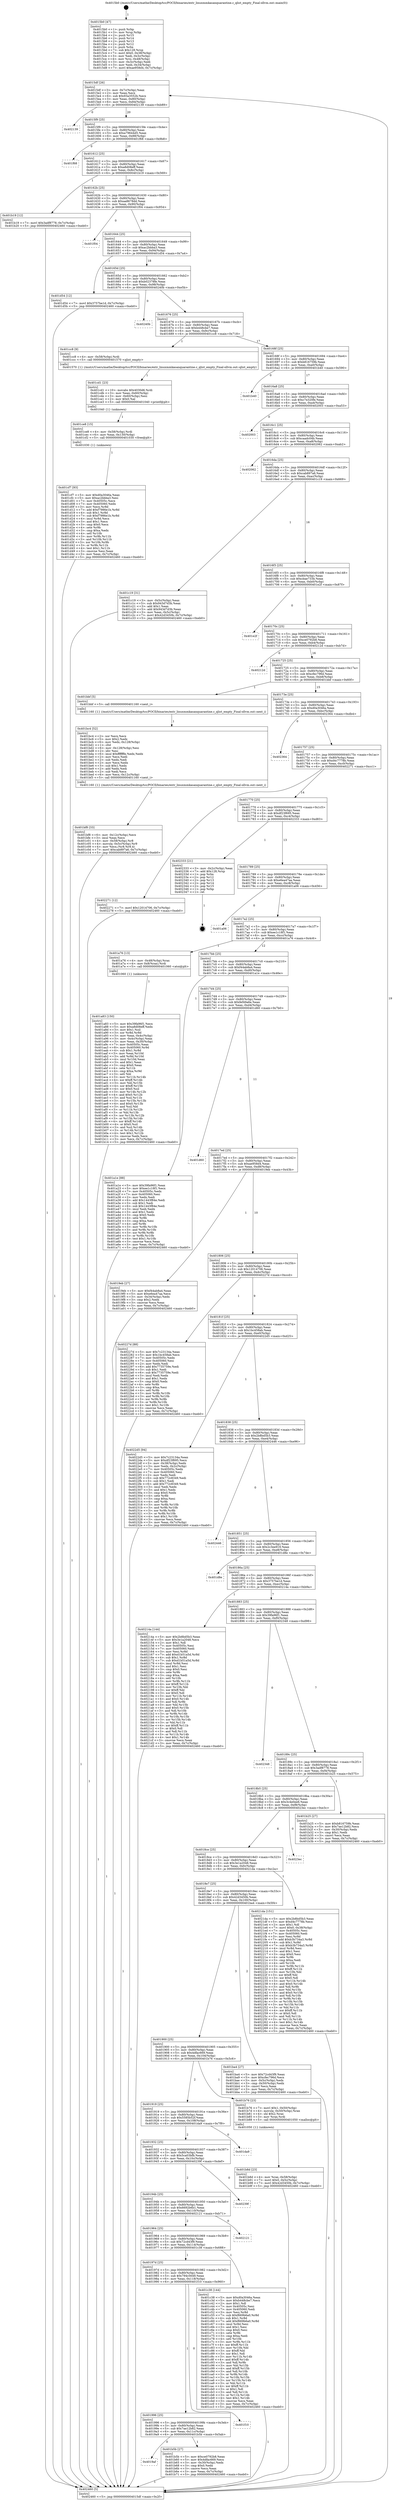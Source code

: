 digraph "0x4015b0" {
  label = "0x4015b0 (/mnt/c/Users/mathe/Desktop/tcc/POCII/binaries/extr_linuxmmkasanquarantine.c_qlist_empty_Final-ollvm.out::main(0))"
  labelloc = "t"
  node[shape=record]

  Entry [label="",width=0.3,height=0.3,shape=circle,fillcolor=black,style=filled]
  "0x4015df" [label="{
     0x4015df [26]\l
     | [instrs]\l
     &nbsp;&nbsp;0x4015df \<+3\>: mov -0x7c(%rbp),%eax\l
     &nbsp;&nbsp;0x4015e2 \<+2\>: mov %eax,%ecx\l
     &nbsp;&nbsp;0x4015e4 \<+6\>: sub $0x93a3552b,%ecx\l
     &nbsp;&nbsp;0x4015ea \<+3\>: mov %eax,-0x80(%rbp)\l
     &nbsp;&nbsp;0x4015ed \<+6\>: mov %ecx,-0x84(%rbp)\l
     &nbsp;&nbsp;0x4015f3 \<+6\>: je 0000000000402139 \<main+0xb89\>\l
  }"]
  "0x402139" [label="{
     0x402139\l
  }", style=dashed]
  "0x4015f9" [label="{
     0x4015f9 [25]\l
     | [instrs]\l
     &nbsp;&nbsp;0x4015f9 \<+5\>: jmp 00000000004015fe \<main+0x4e\>\l
     &nbsp;&nbsp;0x4015fe \<+3\>: mov -0x80(%rbp),%eax\l
     &nbsp;&nbsp;0x401601 \<+5\>: sub $0xa79644d5,%eax\l
     &nbsp;&nbsp;0x401606 \<+6\>: mov %eax,-0x88(%rbp)\l
     &nbsp;&nbsp;0x40160c \<+6\>: je 0000000000401f68 \<main+0x9b8\>\l
  }"]
  Exit [label="",width=0.3,height=0.3,shape=circle,fillcolor=black,style=filled,peripheries=2]
  "0x401f68" [label="{
     0x401f68\l
  }", style=dashed]
  "0x401612" [label="{
     0x401612 [25]\l
     | [instrs]\l
     &nbsp;&nbsp;0x401612 \<+5\>: jmp 0000000000401617 \<main+0x67\>\l
     &nbsp;&nbsp;0x401617 \<+3\>: mov -0x80(%rbp),%eax\l
     &nbsp;&nbsp;0x40161a \<+5\>: sub $0xa8d08eff,%eax\l
     &nbsp;&nbsp;0x40161f \<+6\>: mov %eax,-0x8c(%rbp)\l
     &nbsp;&nbsp;0x401625 \<+6\>: je 0000000000401b19 \<main+0x569\>\l
  }"]
  "0x401cf7" [label="{
     0x401cf7 [93]\l
     | [instrs]\l
     &nbsp;&nbsp;0x401cf7 \<+5\>: mov $0xd0a3046a,%eax\l
     &nbsp;&nbsp;0x401cfc \<+5\>: mov $0xac2bbba3,%esi\l
     &nbsp;&nbsp;0x401d01 \<+7\>: mov 0x40505c,%ecx\l
     &nbsp;&nbsp;0x401d08 \<+7\>: mov 0x405060,%edx\l
     &nbsp;&nbsp;0x401d0f \<+3\>: mov %ecx,%r8d\l
     &nbsp;&nbsp;0x401d12 \<+7\>: add $0xf7986e1b,%r8d\l
     &nbsp;&nbsp;0x401d19 \<+4\>: sub $0x1,%r8d\l
     &nbsp;&nbsp;0x401d1d \<+7\>: sub $0xf7986e1b,%r8d\l
     &nbsp;&nbsp;0x401d24 \<+4\>: imul %r8d,%ecx\l
     &nbsp;&nbsp;0x401d28 \<+3\>: and $0x1,%ecx\l
     &nbsp;&nbsp;0x401d2b \<+3\>: cmp $0x0,%ecx\l
     &nbsp;&nbsp;0x401d2e \<+4\>: sete %r9b\l
     &nbsp;&nbsp;0x401d32 \<+3\>: cmp $0xa,%edx\l
     &nbsp;&nbsp;0x401d35 \<+4\>: setl %r10b\l
     &nbsp;&nbsp;0x401d39 \<+3\>: mov %r9b,%r11b\l
     &nbsp;&nbsp;0x401d3c \<+3\>: and %r10b,%r11b\l
     &nbsp;&nbsp;0x401d3f \<+3\>: xor %r10b,%r9b\l
     &nbsp;&nbsp;0x401d42 \<+3\>: or %r9b,%r11b\l
     &nbsp;&nbsp;0x401d45 \<+4\>: test $0x1,%r11b\l
     &nbsp;&nbsp;0x401d49 \<+3\>: cmovne %esi,%eax\l
     &nbsp;&nbsp;0x401d4c \<+3\>: mov %eax,-0x7c(%rbp)\l
     &nbsp;&nbsp;0x401d4f \<+5\>: jmp 0000000000402460 \<main+0xeb0\>\l
  }"]
  "0x401b19" [label="{
     0x401b19 [12]\l
     | [instrs]\l
     &nbsp;&nbsp;0x401b19 \<+7\>: movl $0x3adf8778,-0x7c(%rbp)\l
     &nbsp;&nbsp;0x401b20 \<+5\>: jmp 0000000000402460 \<main+0xeb0\>\l
  }"]
  "0x40162b" [label="{
     0x40162b [25]\l
     | [instrs]\l
     &nbsp;&nbsp;0x40162b \<+5\>: jmp 0000000000401630 \<main+0x80\>\l
     &nbsp;&nbsp;0x401630 \<+3\>: mov -0x80(%rbp),%eax\l
     &nbsp;&nbsp;0x401633 \<+5\>: sub $0xaa8678dd,%eax\l
     &nbsp;&nbsp;0x401638 \<+6\>: mov %eax,-0x90(%rbp)\l
     &nbsp;&nbsp;0x40163e \<+6\>: je 0000000000401f04 \<main+0x954\>\l
  }"]
  "0x401ce8" [label="{
     0x401ce8 [15]\l
     | [instrs]\l
     &nbsp;&nbsp;0x401ce8 \<+4\>: mov -0x58(%rbp),%rdi\l
     &nbsp;&nbsp;0x401cec \<+6\>: mov %eax,-0x130(%rbp)\l
     &nbsp;&nbsp;0x401cf2 \<+5\>: call 0000000000401030 \<free@plt\>\l
     | [calls]\l
     &nbsp;&nbsp;0x401030 \{1\} (unknown)\l
  }"]
  "0x401f04" [label="{
     0x401f04\l
  }", style=dashed]
  "0x401644" [label="{
     0x401644 [25]\l
     | [instrs]\l
     &nbsp;&nbsp;0x401644 \<+5\>: jmp 0000000000401649 \<main+0x99\>\l
     &nbsp;&nbsp;0x401649 \<+3\>: mov -0x80(%rbp),%eax\l
     &nbsp;&nbsp;0x40164c \<+5\>: sub $0xac2bbba3,%eax\l
     &nbsp;&nbsp;0x401651 \<+6\>: mov %eax,-0x94(%rbp)\l
     &nbsp;&nbsp;0x401657 \<+6\>: je 0000000000401d54 \<main+0x7a4\>\l
  }"]
  "0x401cd1" [label="{
     0x401cd1 [23]\l
     | [instrs]\l
     &nbsp;&nbsp;0x401cd1 \<+10\>: movabs $0x4030d6,%rdi\l
     &nbsp;&nbsp;0x401cdb \<+3\>: mov %eax,-0x60(%rbp)\l
     &nbsp;&nbsp;0x401cde \<+3\>: mov -0x60(%rbp),%esi\l
     &nbsp;&nbsp;0x401ce1 \<+2\>: mov $0x0,%al\l
     &nbsp;&nbsp;0x401ce3 \<+5\>: call 0000000000401040 \<printf@plt\>\l
     | [calls]\l
     &nbsp;&nbsp;0x401040 \{1\} (unknown)\l
  }"]
  "0x401d54" [label="{
     0x401d54 [12]\l
     | [instrs]\l
     &nbsp;&nbsp;0x401d54 \<+7\>: movl $0x3757be1d,-0x7c(%rbp)\l
     &nbsp;&nbsp;0x401d5b \<+5\>: jmp 0000000000402460 \<main+0xeb0\>\l
  }"]
  "0x40165d" [label="{
     0x40165d [25]\l
     | [instrs]\l
     &nbsp;&nbsp;0x40165d \<+5\>: jmp 0000000000401662 \<main+0xb2\>\l
     &nbsp;&nbsp;0x401662 \<+3\>: mov -0x80(%rbp),%eax\l
     &nbsp;&nbsp;0x401665 \<+5\>: sub $0xb02378fe,%eax\l
     &nbsp;&nbsp;0x40166a \<+6\>: mov %eax,-0x98(%rbp)\l
     &nbsp;&nbsp;0x401670 \<+6\>: je 000000000040240b \<main+0xe5b\>\l
  }"]
  "0x401bf8" [label="{
     0x401bf8 [33]\l
     | [instrs]\l
     &nbsp;&nbsp;0x401bf8 \<+6\>: mov -0x12c(%rbp),%ecx\l
     &nbsp;&nbsp;0x401bfe \<+3\>: imul %eax,%ecx\l
     &nbsp;&nbsp;0x401c01 \<+4\>: mov -0x58(%rbp),%r8\l
     &nbsp;&nbsp;0x401c05 \<+4\>: movslq -0x5c(%rbp),%r9\l
     &nbsp;&nbsp;0x401c09 \<+4\>: mov %ecx,(%r8,%r9,4)\l
     &nbsp;&nbsp;0x401c0d \<+7\>: movl $0xcab897a6,-0x7c(%rbp)\l
     &nbsp;&nbsp;0x401c14 \<+5\>: jmp 0000000000402460 \<main+0xeb0\>\l
  }"]
  "0x40240b" [label="{
     0x40240b\l
  }", style=dashed]
  "0x401676" [label="{
     0x401676 [25]\l
     | [instrs]\l
     &nbsp;&nbsp;0x401676 \<+5\>: jmp 000000000040167b \<main+0xcb\>\l
     &nbsp;&nbsp;0x40167b \<+3\>: mov -0x80(%rbp),%eax\l
     &nbsp;&nbsp;0x40167e \<+5\>: sub $0xb448cbe7,%eax\l
     &nbsp;&nbsp;0x401683 \<+6\>: mov %eax,-0x9c(%rbp)\l
     &nbsp;&nbsp;0x401689 \<+6\>: je 0000000000401cc8 \<main+0x718\>\l
  }"]
  "0x401bc4" [label="{
     0x401bc4 [52]\l
     | [instrs]\l
     &nbsp;&nbsp;0x401bc4 \<+2\>: xor %ecx,%ecx\l
     &nbsp;&nbsp;0x401bc6 \<+5\>: mov $0x2,%edx\l
     &nbsp;&nbsp;0x401bcb \<+6\>: mov %edx,-0x128(%rbp)\l
     &nbsp;&nbsp;0x401bd1 \<+1\>: cltd\l
     &nbsp;&nbsp;0x401bd2 \<+6\>: mov -0x128(%rbp),%esi\l
     &nbsp;&nbsp;0x401bd8 \<+2\>: idiv %esi\l
     &nbsp;&nbsp;0x401bda \<+6\>: imul $0xfffffffe,%edx,%edx\l
     &nbsp;&nbsp;0x401be0 \<+2\>: mov %ecx,%edi\l
     &nbsp;&nbsp;0x401be2 \<+2\>: sub %edx,%edi\l
     &nbsp;&nbsp;0x401be4 \<+2\>: mov %ecx,%edx\l
     &nbsp;&nbsp;0x401be6 \<+3\>: sub $0x1,%edx\l
     &nbsp;&nbsp;0x401be9 \<+2\>: add %edx,%edi\l
     &nbsp;&nbsp;0x401beb \<+2\>: sub %edi,%ecx\l
     &nbsp;&nbsp;0x401bed \<+6\>: mov %ecx,-0x12c(%rbp)\l
     &nbsp;&nbsp;0x401bf3 \<+5\>: call 0000000000401160 \<next_i\>\l
     | [calls]\l
     &nbsp;&nbsp;0x401160 \{1\} (/mnt/c/Users/mathe/Desktop/tcc/POCII/binaries/extr_linuxmmkasanquarantine.c_qlist_empty_Final-ollvm.out::next_i)\l
  }"]
  "0x401cc8" [label="{
     0x401cc8 [9]\l
     | [instrs]\l
     &nbsp;&nbsp;0x401cc8 \<+4\>: mov -0x58(%rbp),%rdi\l
     &nbsp;&nbsp;0x401ccc \<+5\>: call 0000000000401570 \<qlist_empty\>\l
     | [calls]\l
     &nbsp;&nbsp;0x401570 \{1\} (/mnt/c/Users/mathe/Desktop/tcc/POCII/binaries/extr_linuxmmkasanquarantine.c_qlist_empty_Final-ollvm.out::qlist_empty)\l
  }"]
  "0x40168f" [label="{
     0x40168f [25]\l
     | [instrs]\l
     &nbsp;&nbsp;0x40168f \<+5\>: jmp 0000000000401694 \<main+0xe4\>\l
     &nbsp;&nbsp;0x401694 \<+3\>: mov -0x80(%rbp),%eax\l
     &nbsp;&nbsp;0x401697 \<+5\>: sub $0xb816759b,%eax\l
     &nbsp;&nbsp;0x40169c \<+6\>: mov %eax,-0xa0(%rbp)\l
     &nbsp;&nbsp;0x4016a2 \<+6\>: je 0000000000401b40 \<main+0x590\>\l
  }"]
  "0x401b8d" [label="{
     0x401b8d [23]\l
     | [instrs]\l
     &nbsp;&nbsp;0x401b8d \<+4\>: mov %rax,-0x58(%rbp)\l
     &nbsp;&nbsp;0x401b91 \<+7\>: movl $0x0,-0x5c(%rbp)\l
     &nbsp;&nbsp;0x401b98 \<+7\>: movl $0x42d3450b,-0x7c(%rbp)\l
     &nbsp;&nbsp;0x401b9f \<+5\>: jmp 0000000000402460 \<main+0xeb0\>\l
  }"]
  "0x401b40" [label="{
     0x401b40\l
  }", style=dashed]
  "0x4016a8" [label="{
     0x4016a8 [25]\l
     | [instrs]\l
     &nbsp;&nbsp;0x4016a8 \<+5\>: jmp 00000000004016ad \<main+0xfd\>\l
     &nbsp;&nbsp;0x4016ad \<+3\>: mov -0x80(%rbp),%eax\l
     &nbsp;&nbsp;0x4016b0 \<+5\>: sub $0xc7e320fe,%eax\l
     &nbsp;&nbsp;0x4016b5 \<+6\>: mov %eax,-0xa4(%rbp)\l
     &nbsp;&nbsp;0x4016bb \<+6\>: je 0000000000402003 \<main+0xa53\>\l
  }"]
  "0x4019af" [label="{
     0x4019af\l
  }", style=dashed]
  "0x402003" [label="{
     0x402003\l
  }", style=dashed]
  "0x4016c1" [label="{
     0x4016c1 [25]\l
     | [instrs]\l
     &nbsp;&nbsp;0x4016c1 \<+5\>: jmp 00000000004016c6 \<main+0x116\>\l
     &nbsp;&nbsp;0x4016c6 \<+3\>: mov -0x80(%rbp),%eax\l
     &nbsp;&nbsp;0x4016c9 \<+5\>: sub $0xcaadc04b,%eax\l
     &nbsp;&nbsp;0x4016ce \<+6\>: mov %eax,-0xa8(%rbp)\l
     &nbsp;&nbsp;0x4016d4 \<+6\>: je 0000000000402062 \<main+0xab2\>\l
  }"]
  "0x401b5b" [label="{
     0x401b5b [27]\l
     | [instrs]\l
     &nbsp;&nbsp;0x401b5b \<+5\>: mov $0xce0792b8,%eax\l
     &nbsp;&nbsp;0x401b60 \<+5\>: mov $0x4dfac669,%ecx\l
     &nbsp;&nbsp;0x401b65 \<+3\>: mov -0x30(%rbp),%edx\l
     &nbsp;&nbsp;0x401b68 \<+3\>: cmp $0x0,%edx\l
     &nbsp;&nbsp;0x401b6b \<+3\>: cmove %ecx,%eax\l
     &nbsp;&nbsp;0x401b6e \<+3\>: mov %eax,-0x7c(%rbp)\l
     &nbsp;&nbsp;0x401b71 \<+5\>: jmp 0000000000402460 \<main+0xeb0\>\l
  }"]
  "0x402062" [label="{
     0x402062\l
  }", style=dashed]
  "0x4016da" [label="{
     0x4016da [25]\l
     | [instrs]\l
     &nbsp;&nbsp;0x4016da \<+5\>: jmp 00000000004016df \<main+0x12f\>\l
     &nbsp;&nbsp;0x4016df \<+3\>: mov -0x80(%rbp),%eax\l
     &nbsp;&nbsp;0x4016e2 \<+5\>: sub $0xcab897a6,%eax\l
     &nbsp;&nbsp;0x4016e7 \<+6\>: mov %eax,-0xac(%rbp)\l
     &nbsp;&nbsp;0x4016ed \<+6\>: je 0000000000401c19 \<main+0x669\>\l
  }"]
  "0x401996" [label="{
     0x401996 [25]\l
     | [instrs]\l
     &nbsp;&nbsp;0x401996 \<+5\>: jmp 000000000040199b \<main+0x3eb\>\l
     &nbsp;&nbsp;0x40199b \<+3\>: mov -0x80(%rbp),%eax\l
     &nbsp;&nbsp;0x40199e \<+5\>: sub $0x7ae12b82,%eax\l
     &nbsp;&nbsp;0x4019a3 \<+6\>: mov %eax,-0x11c(%rbp)\l
     &nbsp;&nbsp;0x4019a9 \<+6\>: je 0000000000401b5b \<main+0x5ab\>\l
  }"]
  "0x401c19" [label="{
     0x401c19 [31]\l
     | [instrs]\l
     &nbsp;&nbsp;0x401c19 \<+3\>: mov -0x5c(%rbp),%eax\l
     &nbsp;&nbsp;0x401c1c \<+5\>: sub $0x943d7d3b,%eax\l
     &nbsp;&nbsp;0x401c21 \<+3\>: add $0x1,%eax\l
     &nbsp;&nbsp;0x401c24 \<+5\>: add $0x943d7d3b,%eax\l
     &nbsp;&nbsp;0x401c29 \<+3\>: mov %eax,-0x5c(%rbp)\l
     &nbsp;&nbsp;0x401c2c \<+7\>: movl $0x42d3450b,-0x7c(%rbp)\l
     &nbsp;&nbsp;0x401c33 \<+5\>: jmp 0000000000402460 \<main+0xeb0\>\l
  }"]
  "0x4016f3" [label="{
     0x4016f3 [25]\l
     | [instrs]\l
     &nbsp;&nbsp;0x4016f3 \<+5\>: jmp 00000000004016f8 \<main+0x148\>\l
     &nbsp;&nbsp;0x4016f8 \<+3\>: mov -0x80(%rbp),%eax\l
     &nbsp;&nbsp;0x4016fb \<+5\>: sub $0xcbae733b,%eax\l
     &nbsp;&nbsp;0x401700 \<+6\>: mov %eax,-0xb0(%rbp)\l
     &nbsp;&nbsp;0x401706 \<+6\>: je 0000000000401e2f \<main+0x87f\>\l
  }"]
  "0x401f10" [label="{
     0x401f10\l
  }", style=dashed]
  "0x401e2f" [label="{
     0x401e2f\l
  }", style=dashed]
  "0x40170c" [label="{
     0x40170c [25]\l
     | [instrs]\l
     &nbsp;&nbsp;0x40170c \<+5\>: jmp 0000000000401711 \<main+0x161\>\l
     &nbsp;&nbsp;0x401711 \<+3\>: mov -0x80(%rbp),%eax\l
     &nbsp;&nbsp;0x401714 \<+5\>: sub $0xce0792b8,%eax\l
     &nbsp;&nbsp;0x401719 \<+6\>: mov %eax,-0xb4(%rbp)\l
     &nbsp;&nbsp;0x40171f \<+6\>: je 000000000040212d \<main+0xb7d\>\l
  }"]
  "0x40197d" [label="{
     0x40197d [25]\l
     | [instrs]\l
     &nbsp;&nbsp;0x40197d \<+5\>: jmp 0000000000401982 \<main+0x3d2\>\l
     &nbsp;&nbsp;0x401982 \<+3\>: mov -0x80(%rbp),%eax\l
     &nbsp;&nbsp;0x401985 \<+5\>: sub $0x794c5649,%eax\l
     &nbsp;&nbsp;0x40198a \<+6\>: mov %eax,-0x118(%rbp)\l
     &nbsp;&nbsp;0x401990 \<+6\>: je 0000000000401f10 \<main+0x960\>\l
  }"]
  "0x40212d" [label="{
     0x40212d\l
  }", style=dashed]
  "0x401725" [label="{
     0x401725 [25]\l
     | [instrs]\l
     &nbsp;&nbsp;0x401725 \<+5\>: jmp 000000000040172a \<main+0x17a\>\l
     &nbsp;&nbsp;0x40172a \<+3\>: mov -0x80(%rbp),%eax\l
     &nbsp;&nbsp;0x40172d \<+5\>: sub $0xcfec796d,%eax\l
     &nbsp;&nbsp;0x401732 \<+6\>: mov %eax,-0xb8(%rbp)\l
     &nbsp;&nbsp;0x401738 \<+6\>: je 0000000000401bbf \<main+0x60f\>\l
  }"]
  "0x401c38" [label="{
     0x401c38 [144]\l
     | [instrs]\l
     &nbsp;&nbsp;0x401c38 \<+5\>: mov $0xd0a3046a,%eax\l
     &nbsp;&nbsp;0x401c3d \<+5\>: mov $0xb448cbe7,%ecx\l
     &nbsp;&nbsp;0x401c42 \<+2\>: mov $0x1,%dl\l
     &nbsp;&nbsp;0x401c44 \<+7\>: mov 0x40505c,%esi\l
     &nbsp;&nbsp;0x401c4b \<+7\>: mov 0x405060,%edi\l
     &nbsp;&nbsp;0x401c52 \<+3\>: mov %esi,%r8d\l
     &nbsp;&nbsp;0x401c55 \<+7\>: sub $0xf669b6a0,%r8d\l
     &nbsp;&nbsp;0x401c5c \<+4\>: sub $0x1,%r8d\l
     &nbsp;&nbsp;0x401c60 \<+7\>: add $0xf669b6a0,%r8d\l
     &nbsp;&nbsp;0x401c67 \<+4\>: imul %r8d,%esi\l
     &nbsp;&nbsp;0x401c6b \<+3\>: and $0x1,%esi\l
     &nbsp;&nbsp;0x401c6e \<+3\>: cmp $0x0,%esi\l
     &nbsp;&nbsp;0x401c71 \<+4\>: sete %r9b\l
     &nbsp;&nbsp;0x401c75 \<+3\>: cmp $0xa,%edi\l
     &nbsp;&nbsp;0x401c78 \<+4\>: setl %r10b\l
     &nbsp;&nbsp;0x401c7c \<+3\>: mov %r9b,%r11b\l
     &nbsp;&nbsp;0x401c7f \<+4\>: xor $0xff,%r11b\l
     &nbsp;&nbsp;0x401c83 \<+3\>: mov %r10b,%bl\l
     &nbsp;&nbsp;0x401c86 \<+3\>: xor $0xff,%bl\l
     &nbsp;&nbsp;0x401c89 \<+3\>: xor $0x1,%dl\l
     &nbsp;&nbsp;0x401c8c \<+3\>: mov %r11b,%r14b\l
     &nbsp;&nbsp;0x401c8f \<+4\>: and $0xff,%r14b\l
     &nbsp;&nbsp;0x401c93 \<+3\>: and %dl,%r9b\l
     &nbsp;&nbsp;0x401c96 \<+3\>: mov %bl,%r15b\l
     &nbsp;&nbsp;0x401c99 \<+4\>: and $0xff,%r15b\l
     &nbsp;&nbsp;0x401c9d \<+3\>: and %dl,%r10b\l
     &nbsp;&nbsp;0x401ca0 \<+3\>: or %r9b,%r14b\l
     &nbsp;&nbsp;0x401ca3 \<+3\>: or %r10b,%r15b\l
     &nbsp;&nbsp;0x401ca6 \<+3\>: xor %r15b,%r14b\l
     &nbsp;&nbsp;0x401ca9 \<+3\>: or %bl,%r11b\l
     &nbsp;&nbsp;0x401cac \<+4\>: xor $0xff,%r11b\l
     &nbsp;&nbsp;0x401cb0 \<+3\>: or $0x1,%dl\l
     &nbsp;&nbsp;0x401cb3 \<+3\>: and %dl,%r11b\l
     &nbsp;&nbsp;0x401cb6 \<+3\>: or %r11b,%r14b\l
     &nbsp;&nbsp;0x401cb9 \<+4\>: test $0x1,%r14b\l
     &nbsp;&nbsp;0x401cbd \<+3\>: cmovne %ecx,%eax\l
     &nbsp;&nbsp;0x401cc0 \<+3\>: mov %eax,-0x7c(%rbp)\l
     &nbsp;&nbsp;0x401cc3 \<+5\>: jmp 0000000000402460 \<main+0xeb0\>\l
  }"]
  "0x401bbf" [label="{
     0x401bbf [5]\l
     | [instrs]\l
     &nbsp;&nbsp;0x401bbf \<+5\>: call 0000000000401160 \<next_i\>\l
     | [calls]\l
     &nbsp;&nbsp;0x401160 \{1\} (/mnt/c/Users/mathe/Desktop/tcc/POCII/binaries/extr_linuxmmkasanquarantine.c_qlist_empty_Final-ollvm.out::next_i)\l
  }"]
  "0x40173e" [label="{
     0x40173e [25]\l
     | [instrs]\l
     &nbsp;&nbsp;0x40173e \<+5\>: jmp 0000000000401743 \<main+0x193\>\l
     &nbsp;&nbsp;0x401743 \<+3\>: mov -0x80(%rbp),%eax\l
     &nbsp;&nbsp;0x401746 \<+5\>: sub $0xd0a3046a,%eax\l
     &nbsp;&nbsp;0x40174b \<+6\>: mov %eax,-0xbc(%rbp)\l
     &nbsp;&nbsp;0x401751 \<+6\>: je 0000000000402364 \<main+0xdb4\>\l
  }"]
  "0x401964" [label="{
     0x401964 [25]\l
     | [instrs]\l
     &nbsp;&nbsp;0x401964 \<+5\>: jmp 0000000000401969 \<main+0x3b9\>\l
     &nbsp;&nbsp;0x401969 \<+3\>: mov -0x80(%rbp),%eax\l
     &nbsp;&nbsp;0x40196c \<+5\>: sub $0x72cd43f9,%eax\l
     &nbsp;&nbsp;0x401971 \<+6\>: mov %eax,-0x114(%rbp)\l
     &nbsp;&nbsp;0x401977 \<+6\>: je 0000000000401c38 \<main+0x688\>\l
  }"]
  "0x402364" [label="{
     0x402364\l
  }", style=dashed]
  "0x401757" [label="{
     0x401757 [25]\l
     | [instrs]\l
     &nbsp;&nbsp;0x401757 \<+5\>: jmp 000000000040175c \<main+0x1ac\>\l
     &nbsp;&nbsp;0x40175c \<+3\>: mov -0x80(%rbp),%eax\l
     &nbsp;&nbsp;0x40175f \<+5\>: sub $0xd4c7778b,%eax\l
     &nbsp;&nbsp;0x401764 \<+6\>: mov %eax,-0xc0(%rbp)\l
     &nbsp;&nbsp;0x40176a \<+6\>: je 0000000000402271 \<main+0xcc1\>\l
  }"]
  "0x402121" [label="{
     0x402121\l
  }", style=dashed]
  "0x402271" [label="{
     0x402271 [12]\l
     | [instrs]\l
     &nbsp;&nbsp;0x402271 \<+7\>: movl $0x12014706,-0x7c(%rbp)\l
     &nbsp;&nbsp;0x402278 \<+5\>: jmp 0000000000402460 \<main+0xeb0\>\l
  }"]
  "0x401770" [label="{
     0x401770 [25]\l
     | [instrs]\l
     &nbsp;&nbsp;0x401770 \<+5\>: jmp 0000000000401775 \<main+0x1c5\>\l
     &nbsp;&nbsp;0x401775 \<+3\>: mov -0x80(%rbp),%eax\l
     &nbsp;&nbsp;0x401778 \<+5\>: sub $0xdf23f695,%eax\l
     &nbsp;&nbsp;0x40177d \<+6\>: mov %eax,-0xc4(%rbp)\l
     &nbsp;&nbsp;0x401783 \<+6\>: je 0000000000402333 \<main+0xd83\>\l
  }"]
  "0x40194b" [label="{
     0x40194b [25]\l
     | [instrs]\l
     &nbsp;&nbsp;0x40194b \<+5\>: jmp 0000000000401950 \<main+0x3a0\>\l
     &nbsp;&nbsp;0x401950 \<+3\>: mov -0x80(%rbp),%eax\l
     &nbsp;&nbsp;0x401953 \<+5\>: sub $0x6692b6b1,%eax\l
     &nbsp;&nbsp;0x401958 \<+6\>: mov %eax,-0x110(%rbp)\l
     &nbsp;&nbsp;0x40195e \<+6\>: je 0000000000402121 \<main+0xb71\>\l
  }"]
  "0x402333" [label="{
     0x402333 [21]\l
     | [instrs]\l
     &nbsp;&nbsp;0x402333 \<+3\>: mov -0x2c(%rbp),%eax\l
     &nbsp;&nbsp;0x402336 \<+7\>: add $0x128,%rsp\l
     &nbsp;&nbsp;0x40233d \<+1\>: pop %rbx\l
     &nbsp;&nbsp;0x40233e \<+2\>: pop %r12\l
     &nbsp;&nbsp;0x402340 \<+2\>: pop %r13\l
     &nbsp;&nbsp;0x402342 \<+2\>: pop %r14\l
     &nbsp;&nbsp;0x402344 \<+2\>: pop %r15\l
     &nbsp;&nbsp;0x402346 \<+1\>: pop %rbp\l
     &nbsp;&nbsp;0x402347 \<+1\>: ret\l
  }"]
  "0x401789" [label="{
     0x401789 [25]\l
     | [instrs]\l
     &nbsp;&nbsp;0x401789 \<+5\>: jmp 000000000040178e \<main+0x1de\>\l
     &nbsp;&nbsp;0x40178e \<+3\>: mov -0x80(%rbp),%eax\l
     &nbsp;&nbsp;0x401791 \<+5\>: sub $0xe6ea47aa,%eax\l
     &nbsp;&nbsp;0x401796 \<+6\>: mov %eax,-0xc8(%rbp)\l
     &nbsp;&nbsp;0x40179c \<+6\>: je 0000000000401a06 \<main+0x456\>\l
  }"]
  "0x40239f" [label="{
     0x40239f\l
  }", style=dashed]
  "0x401a06" [label="{
     0x401a06\l
  }", style=dashed]
  "0x4017a2" [label="{
     0x4017a2 [25]\l
     | [instrs]\l
     &nbsp;&nbsp;0x4017a2 \<+5\>: jmp 00000000004017a7 \<main+0x1f7\>\l
     &nbsp;&nbsp;0x4017a7 \<+3\>: mov -0x80(%rbp),%eax\l
     &nbsp;&nbsp;0x4017aa \<+5\>: sub $0xee1c18f1,%eax\l
     &nbsp;&nbsp;0x4017af \<+6\>: mov %eax,-0xcc(%rbp)\l
     &nbsp;&nbsp;0x4017b5 \<+6\>: je 0000000000401a76 \<main+0x4c6\>\l
  }"]
  "0x401932" [label="{
     0x401932 [25]\l
     | [instrs]\l
     &nbsp;&nbsp;0x401932 \<+5\>: jmp 0000000000401937 \<main+0x387\>\l
     &nbsp;&nbsp;0x401937 \<+3\>: mov -0x80(%rbp),%eax\l
     &nbsp;&nbsp;0x40193a \<+5\>: sub $0x5ca03bfb,%eax\l
     &nbsp;&nbsp;0x40193f \<+6\>: mov %eax,-0x10c(%rbp)\l
     &nbsp;&nbsp;0x401945 \<+6\>: je 000000000040239f \<main+0xdef\>\l
  }"]
  "0x401a76" [label="{
     0x401a76 [13]\l
     | [instrs]\l
     &nbsp;&nbsp;0x401a76 \<+4\>: mov -0x48(%rbp),%rax\l
     &nbsp;&nbsp;0x401a7a \<+4\>: mov 0x8(%rax),%rdi\l
     &nbsp;&nbsp;0x401a7e \<+5\>: call 0000000000401060 \<atoi@plt\>\l
     | [calls]\l
     &nbsp;&nbsp;0x401060 \{1\} (unknown)\l
  }"]
  "0x4017bb" [label="{
     0x4017bb [25]\l
     | [instrs]\l
     &nbsp;&nbsp;0x4017bb \<+5\>: jmp 00000000004017c0 \<main+0x210\>\l
     &nbsp;&nbsp;0x4017c0 \<+3\>: mov -0x80(%rbp),%eax\l
     &nbsp;&nbsp;0x4017c3 \<+5\>: sub $0xf44ab8a4,%eax\l
     &nbsp;&nbsp;0x4017c8 \<+6\>: mov %eax,-0xd0(%rbp)\l
     &nbsp;&nbsp;0x4017ce \<+6\>: je 0000000000401a1e \<main+0x46e\>\l
  }"]
  "0x401da9" [label="{
     0x401da9\l
  }", style=dashed]
  "0x401a1e" [label="{
     0x401a1e [88]\l
     | [instrs]\l
     &nbsp;&nbsp;0x401a1e \<+5\>: mov $0x39fa96f1,%eax\l
     &nbsp;&nbsp;0x401a23 \<+5\>: mov $0xee1c18f1,%ecx\l
     &nbsp;&nbsp;0x401a28 \<+7\>: mov 0x40505c,%edx\l
     &nbsp;&nbsp;0x401a2f \<+7\>: mov 0x405060,%esi\l
     &nbsp;&nbsp;0x401a36 \<+2\>: mov %edx,%edi\l
     &nbsp;&nbsp;0x401a38 \<+6\>: add $0x1443f84e,%edi\l
     &nbsp;&nbsp;0x401a3e \<+3\>: sub $0x1,%edi\l
     &nbsp;&nbsp;0x401a41 \<+6\>: sub $0x1443f84e,%edi\l
     &nbsp;&nbsp;0x401a47 \<+3\>: imul %edi,%edx\l
     &nbsp;&nbsp;0x401a4a \<+3\>: and $0x1,%edx\l
     &nbsp;&nbsp;0x401a4d \<+3\>: cmp $0x0,%edx\l
     &nbsp;&nbsp;0x401a50 \<+4\>: sete %r8b\l
     &nbsp;&nbsp;0x401a54 \<+3\>: cmp $0xa,%esi\l
     &nbsp;&nbsp;0x401a57 \<+4\>: setl %r9b\l
     &nbsp;&nbsp;0x401a5b \<+3\>: mov %r8b,%r10b\l
     &nbsp;&nbsp;0x401a5e \<+3\>: and %r9b,%r10b\l
     &nbsp;&nbsp;0x401a61 \<+3\>: xor %r9b,%r8b\l
     &nbsp;&nbsp;0x401a64 \<+3\>: or %r8b,%r10b\l
     &nbsp;&nbsp;0x401a67 \<+4\>: test $0x1,%r10b\l
     &nbsp;&nbsp;0x401a6b \<+3\>: cmovne %ecx,%eax\l
     &nbsp;&nbsp;0x401a6e \<+3\>: mov %eax,-0x7c(%rbp)\l
     &nbsp;&nbsp;0x401a71 \<+5\>: jmp 0000000000402460 \<main+0xeb0\>\l
  }"]
  "0x4017d4" [label="{
     0x4017d4 [25]\l
     | [instrs]\l
     &nbsp;&nbsp;0x4017d4 \<+5\>: jmp 00000000004017d9 \<main+0x229\>\l
     &nbsp;&nbsp;0x4017d9 \<+3\>: mov -0x80(%rbp),%eax\l
     &nbsp;&nbsp;0x4017dc \<+5\>: sub $0xfef49a6e,%eax\l
     &nbsp;&nbsp;0x4017e1 \<+6\>: mov %eax,-0xd4(%rbp)\l
     &nbsp;&nbsp;0x4017e7 \<+6\>: je 0000000000401d60 \<main+0x7b0\>\l
  }"]
  "0x401919" [label="{
     0x401919 [25]\l
     | [instrs]\l
     &nbsp;&nbsp;0x401919 \<+5\>: jmp 000000000040191e \<main+0x36e\>\l
     &nbsp;&nbsp;0x40191e \<+3\>: mov -0x80(%rbp),%eax\l
     &nbsp;&nbsp;0x401921 \<+5\>: sub $0x5585b52f,%eax\l
     &nbsp;&nbsp;0x401926 \<+6\>: mov %eax,-0x108(%rbp)\l
     &nbsp;&nbsp;0x40192c \<+6\>: je 0000000000401da9 \<main+0x7f9\>\l
  }"]
  "0x401d60" [label="{
     0x401d60\l
  }", style=dashed]
  "0x4017ed" [label="{
     0x4017ed [25]\l
     | [instrs]\l
     &nbsp;&nbsp;0x4017ed \<+5\>: jmp 00000000004017f2 \<main+0x242\>\l
     &nbsp;&nbsp;0x4017f2 \<+3\>: mov -0x80(%rbp),%eax\l
     &nbsp;&nbsp;0x4017f5 \<+5\>: sub $0xae958d4,%eax\l
     &nbsp;&nbsp;0x4017fa \<+6\>: mov %eax,-0xd8(%rbp)\l
     &nbsp;&nbsp;0x401800 \<+6\>: je 00000000004019eb \<main+0x43b\>\l
  }"]
  "0x401b76" [label="{
     0x401b76 [23]\l
     | [instrs]\l
     &nbsp;&nbsp;0x401b76 \<+7\>: movl $0x1,-0x50(%rbp)\l
     &nbsp;&nbsp;0x401b7d \<+4\>: movslq -0x50(%rbp),%rax\l
     &nbsp;&nbsp;0x401b81 \<+4\>: shl $0x2,%rax\l
     &nbsp;&nbsp;0x401b85 \<+3\>: mov %rax,%rdi\l
     &nbsp;&nbsp;0x401b88 \<+5\>: call 0000000000401050 \<malloc@plt\>\l
     | [calls]\l
     &nbsp;&nbsp;0x401050 \{1\} (unknown)\l
  }"]
  "0x4019eb" [label="{
     0x4019eb [27]\l
     | [instrs]\l
     &nbsp;&nbsp;0x4019eb \<+5\>: mov $0xf44ab8a4,%eax\l
     &nbsp;&nbsp;0x4019f0 \<+5\>: mov $0xe6ea47aa,%ecx\l
     &nbsp;&nbsp;0x4019f5 \<+3\>: mov -0x34(%rbp),%edx\l
     &nbsp;&nbsp;0x4019f8 \<+3\>: cmp $0x2,%edx\l
     &nbsp;&nbsp;0x4019fb \<+3\>: cmovne %ecx,%eax\l
     &nbsp;&nbsp;0x4019fe \<+3\>: mov %eax,-0x7c(%rbp)\l
     &nbsp;&nbsp;0x401a01 \<+5\>: jmp 0000000000402460 \<main+0xeb0\>\l
  }"]
  "0x401806" [label="{
     0x401806 [25]\l
     | [instrs]\l
     &nbsp;&nbsp;0x401806 \<+5\>: jmp 000000000040180b \<main+0x25b\>\l
     &nbsp;&nbsp;0x40180b \<+3\>: mov -0x80(%rbp),%eax\l
     &nbsp;&nbsp;0x40180e \<+5\>: sub $0x12014706,%eax\l
     &nbsp;&nbsp;0x401813 \<+6\>: mov %eax,-0xdc(%rbp)\l
     &nbsp;&nbsp;0x401819 \<+6\>: je 000000000040227d \<main+0xccd\>\l
  }"]
  "0x402460" [label="{
     0x402460 [5]\l
     | [instrs]\l
     &nbsp;&nbsp;0x402460 \<+5\>: jmp 00000000004015df \<main+0x2f\>\l
  }"]
  "0x4015b0" [label="{
     0x4015b0 [47]\l
     | [instrs]\l
     &nbsp;&nbsp;0x4015b0 \<+1\>: push %rbp\l
     &nbsp;&nbsp;0x4015b1 \<+3\>: mov %rsp,%rbp\l
     &nbsp;&nbsp;0x4015b4 \<+2\>: push %r15\l
     &nbsp;&nbsp;0x4015b6 \<+2\>: push %r14\l
     &nbsp;&nbsp;0x4015b8 \<+2\>: push %r13\l
     &nbsp;&nbsp;0x4015ba \<+2\>: push %r12\l
     &nbsp;&nbsp;0x4015bc \<+1\>: push %rbx\l
     &nbsp;&nbsp;0x4015bd \<+7\>: sub $0x128,%rsp\l
     &nbsp;&nbsp;0x4015c4 \<+7\>: movl $0x0,-0x38(%rbp)\l
     &nbsp;&nbsp;0x4015cb \<+3\>: mov %edi,-0x3c(%rbp)\l
     &nbsp;&nbsp;0x4015ce \<+4\>: mov %rsi,-0x48(%rbp)\l
     &nbsp;&nbsp;0x4015d2 \<+3\>: mov -0x3c(%rbp),%edi\l
     &nbsp;&nbsp;0x4015d5 \<+3\>: mov %edi,-0x34(%rbp)\l
     &nbsp;&nbsp;0x4015d8 \<+7\>: movl $0xae958d4,-0x7c(%rbp)\l
  }"]
  "0x401a83" [label="{
     0x401a83 [150]\l
     | [instrs]\l
     &nbsp;&nbsp;0x401a83 \<+5\>: mov $0x39fa96f1,%ecx\l
     &nbsp;&nbsp;0x401a88 \<+5\>: mov $0xa8d08eff,%edx\l
     &nbsp;&nbsp;0x401a8d \<+3\>: mov $0x1,%sil\l
     &nbsp;&nbsp;0x401a90 \<+3\>: xor %r8d,%r8d\l
     &nbsp;&nbsp;0x401a93 \<+3\>: mov %eax,-0x4c(%rbp)\l
     &nbsp;&nbsp;0x401a96 \<+3\>: mov -0x4c(%rbp),%eax\l
     &nbsp;&nbsp;0x401a99 \<+3\>: mov %eax,-0x30(%rbp)\l
     &nbsp;&nbsp;0x401a9c \<+7\>: mov 0x40505c,%eax\l
     &nbsp;&nbsp;0x401aa3 \<+8\>: mov 0x405060,%r9d\l
     &nbsp;&nbsp;0x401aab \<+4\>: sub $0x1,%r8d\l
     &nbsp;&nbsp;0x401aaf \<+3\>: mov %eax,%r10d\l
     &nbsp;&nbsp;0x401ab2 \<+3\>: add %r8d,%r10d\l
     &nbsp;&nbsp;0x401ab5 \<+4\>: imul %r10d,%eax\l
     &nbsp;&nbsp;0x401ab9 \<+3\>: and $0x1,%eax\l
     &nbsp;&nbsp;0x401abc \<+3\>: cmp $0x0,%eax\l
     &nbsp;&nbsp;0x401abf \<+4\>: sete %r11b\l
     &nbsp;&nbsp;0x401ac3 \<+4\>: cmp $0xa,%r9d\l
     &nbsp;&nbsp;0x401ac7 \<+3\>: setl %bl\l
     &nbsp;&nbsp;0x401aca \<+3\>: mov %r11b,%r14b\l
     &nbsp;&nbsp;0x401acd \<+4\>: xor $0xff,%r14b\l
     &nbsp;&nbsp;0x401ad1 \<+3\>: mov %bl,%r15b\l
     &nbsp;&nbsp;0x401ad4 \<+4\>: xor $0xff,%r15b\l
     &nbsp;&nbsp;0x401ad8 \<+4\>: xor $0x0,%sil\l
     &nbsp;&nbsp;0x401adc \<+3\>: mov %r14b,%r12b\l
     &nbsp;&nbsp;0x401adf \<+4\>: and $0x0,%r12b\l
     &nbsp;&nbsp;0x401ae3 \<+3\>: and %sil,%r11b\l
     &nbsp;&nbsp;0x401ae6 \<+3\>: mov %r15b,%r13b\l
     &nbsp;&nbsp;0x401ae9 \<+4\>: and $0x0,%r13b\l
     &nbsp;&nbsp;0x401aed \<+3\>: and %sil,%bl\l
     &nbsp;&nbsp;0x401af0 \<+3\>: or %r11b,%r12b\l
     &nbsp;&nbsp;0x401af3 \<+3\>: or %bl,%r13b\l
     &nbsp;&nbsp;0x401af6 \<+3\>: xor %r13b,%r12b\l
     &nbsp;&nbsp;0x401af9 \<+3\>: or %r15b,%r14b\l
     &nbsp;&nbsp;0x401afc \<+4\>: xor $0xff,%r14b\l
     &nbsp;&nbsp;0x401b00 \<+4\>: or $0x0,%sil\l
     &nbsp;&nbsp;0x401b04 \<+3\>: and %sil,%r14b\l
     &nbsp;&nbsp;0x401b07 \<+3\>: or %r14b,%r12b\l
     &nbsp;&nbsp;0x401b0a \<+4\>: test $0x1,%r12b\l
     &nbsp;&nbsp;0x401b0e \<+3\>: cmovne %edx,%ecx\l
     &nbsp;&nbsp;0x401b11 \<+3\>: mov %ecx,-0x7c(%rbp)\l
     &nbsp;&nbsp;0x401b14 \<+5\>: jmp 0000000000402460 \<main+0xeb0\>\l
  }"]
  "0x401900" [label="{
     0x401900 [25]\l
     | [instrs]\l
     &nbsp;&nbsp;0x401900 \<+5\>: jmp 0000000000401905 \<main+0x355\>\l
     &nbsp;&nbsp;0x401905 \<+3\>: mov -0x80(%rbp),%eax\l
     &nbsp;&nbsp;0x401908 \<+5\>: sub $0x4dfac669,%eax\l
     &nbsp;&nbsp;0x40190d \<+6\>: mov %eax,-0x104(%rbp)\l
     &nbsp;&nbsp;0x401913 \<+6\>: je 0000000000401b76 \<main+0x5c6\>\l
  }"]
  "0x40227d" [label="{
     0x40227d [88]\l
     | [instrs]\l
     &nbsp;&nbsp;0x40227d \<+5\>: mov $0x7c23134a,%eax\l
     &nbsp;&nbsp;0x402282 \<+5\>: mov $0x1bc458ab,%ecx\l
     &nbsp;&nbsp;0x402287 \<+7\>: mov 0x40505c,%edx\l
     &nbsp;&nbsp;0x40228e \<+7\>: mov 0x405060,%esi\l
     &nbsp;&nbsp;0x402295 \<+2\>: mov %edx,%edi\l
     &nbsp;&nbsp;0x402297 \<+6\>: add $0x7735759e,%edi\l
     &nbsp;&nbsp;0x40229d \<+3\>: sub $0x1,%edi\l
     &nbsp;&nbsp;0x4022a0 \<+6\>: sub $0x7735759e,%edi\l
     &nbsp;&nbsp;0x4022a6 \<+3\>: imul %edi,%edx\l
     &nbsp;&nbsp;0x4022a9 \<+3\>: and $0x1,%edx\l
     &nbsp;&nbsp;0x4022ac \<+3\>: cmp $0x0,%edx\l
     &nbsp;&nbsp;0x4022af \<+4\>: sete %r8b\l
     &nbsp;&nbsp;0x4022b3 \<+3\>: cmp $0xa,%esi\l
     &nbsp;&nbsp;0x4022b6 \<+4\>: setl %r9b\l
     &nbsp;&nbsp;0x4022ba \<+3\>: mov %r8b,%r10b\l
     &nbsp;&nbsp;0x4022bd \<+3\>: and %r9b,%r10b\l
     &nbsp;&nbsp;0x4022c0 \<+3\>: xor %r9b,%r8b\l
     &nbsp;&nbsp;0x4022c3 \<+3\>: or %r8b,%r10b\l
     &nbsp;&nbsp;0x4022c6 \<+4\>: test $0x1,%r10b\l
     &nbsp;&nbsp;0x4022ca \<+3\>: cmovne %ecx,%eax\l
     &nbsp;&nbsp;0x4022cd \<+3\>: mov %eax,-0x7c(%rbp)\l
     &nbsp;&nbsp;0x4022d0 \<+5\>: jmp 0000000000402460 \<main+0xeb0\>\l
  }"]
  "0x40181f" [label="{
     0x40181f [25]\l
     | [instrs]\l
     &nbsp;&nbsp;0x40181f \<+5\>: jmp 0000000000401824 \<main+0x274\>\l
     &nbsp;&nbsp;0x401824 \<+3\>: mov -0x80(%rbp),%eax\l
     &nbsp;&nbsp;0x401827 \<+5\>: sub $0x1bc458ab,%eax\l
     &nbsp;&nbsp;0x40182c \<+6\>: mov %eax,-0xe0(%rbp)\l
     &nbsp;&nbsp;0x401832 \<+6\>: je 00000000004022d5 \<main+0xd25\>\l
  }"]
  "0x401ba4" [label="{
     0x401ba4 [27]\l
     | [instrs]\l
     &nbsp;&nbsp;0x401ba4 \<+5\>: mov $0x72cd43f9,%eax\l
     &nbsp;&nbsp;0x401ba9 \<+5\>: mov $0xcfec796d,%ecx\l
     &nbsp;&nbsp;0x401bae \<+3\>: mov -0x5c(%rbp),%edx\l
     &nbsp;&nbsp;0x401bb1 \<+3\>: cmp -0x50(%rbp),%edx\l
     &nbsp;&nbsp;0x401bb4 \<+3\>: cmovl %ecx,%eax\l
     &nbsp;&nbsp;0x401bb7 \<+3\>: mov %eax,-0x7c(%rbp)\l
     &nbsp;&nbsp;0x401bba \<+5\>: jmp 0000000000402460 \<main+0xeb0\>\l
  }"]
  "0x4022d5" [label="{
     0x4022d5 [94]\l
     | [instrs]\l
     &nbsp;&nbsp;0x4022d5 \<+5\>: mov $0x7c23134a,%eax\l
     &nbsp;&nbsp;0x4022da \<+5\>: mov $0xdf23f695,%ecx\l
     &nbsp;&nbsp;0x4022df \<+3\>: mov -0x38(%rbp),%edx\l
     &nbsp;&nbsp;0x4022e2 \<+3\>: mov %edx,-0x2c(%rbp)\l
     &nbsp;&nbsp;0x4022e5 \<+7\>: mov 0x40505c,%edx\l
     &nbsp;&nbsp;0x4022ec \<+7\>: mov 0x405060,%esi\l
     &nbsp;&nbsp;0x4022f3 \<+2\>: mov %edx,%edi\l
     &nbsp;&nbsp;0x4022f5 \<+6\>: sub $0x772c8349,%edi\l
     &nbsp;&nbsp;0x4022fb \<+3\>: sub $0x1,%edi\l
     &nbsp;&nbsp;0x4022fe \<+6\>: add $0x772c8349,%edi\l
     &nbsp;&nbsp;0x402304 \<+3\>: imul %edi,%edx\l
     &nbsp;&nbsp;0x402307 \<+3\>: and $0x1,%edx\l
     &nbsp;&nbsp;0x40230a \<+3\>: cmp $0x0,%edx\l
     &nbsp;&nbsp;0x40230d \<+4\>: sete %r8b\l
     &nbsp;&nbsp;0x402311 \<+3\>: cmp $0xa,%esi\l
     &nbsp;&nbsp;0x402314 \<+4\>: setl %r9b\l
     &nbsp;&nbsp;0x402318 \<+3\>: mov %r8b,%r10b\l
     &nbsp;&nbsp;0x40231b \<+3\>: and %r9b,%r10b\l
     &nbsp;&nbsp;0x40231e \<+3\>: xor %r9b,%r8b\l
     &nbsp;&nbsp;0x402321 \<+3\>: or %r8b,%r10b\l
     &nbsp;&nbsp;0x402324 \<+4\>: test $0x1,%r10b\l
     &nbsp;&nbsp;0x402328 \<+3\>: cmovne %ecx,%eax\l
     &nbsp;&nbsp;0x40232b \<+3\>: mov %eax,-0x7c(%rbp)\l
     &nbsp;&nbsp;0x40232e \<+5\>: jmp 0000000000402460 \<main+0xeb0\>\l
  }"]
  "0x401838" [label="{
     0x401838 [25]\l
     | [instrs]\l
     &nbsp;&nbsp;0x401838 \<+5\>: jmp 000000000040183d \<main+0x28d\>\l
     &nbsp;&nbsp;0x40183d \<+3\>: mov -0x80(%rbp),%eax\l
     &nbsp;&nbsp;0x401840 \<+5\>: sub $0x2b8bd5b3,%eax\l
     &nbsp;&nbsp;0x401845 \<+6\>: mov %eax,-0xe4(%rbp)\l
     &nbsp;&nbsp;0x40184b \<+6\>: je 0000000000402446 \<main+0xe96\>\l
  }"]
  "0x4018e7" [label="{
     0x4018e7 [25]\l
     | [instrs]\l
     &nbsp;&nbsp;0x4018e7 \<+5\>: jmp 00000000004018ec \<main+0x33c\>\l
     &nbsp;&nbsp;0x4018ec \<+3\>: mov -0x80(%rbp),%eax\l
     &nbsp;&nbsp;0x4018ef \<+5\>: sub $0x42d3450b,%eax\l
     &nbsp;&nbsp;0x4018f4 \<+6\>: mov %eax,-0x100(%rbp)\l
     &nbsp;&nbsp;0x4018fa \<+6\>: je 0000000000401ba4 \<main+0x5f4\>\l
  }"]
  "0x402446" [label="{
     0x402446\l
  }", style=dashed]
  "0x401851" [label="{
     0x401851 [25]\l
     | [instrs]\l
     &nbsp;&nbsp;0x401851 \<+5\>: jmp 0000000000401856 \<main+0x2a6\>\l
     &nbsp;&nbsp;0x401856 \<+3\>: mov -0x80(%rbp),%eax\l
     &nbsp;&nbsp;0x401859 \<+5\>: sub $0x2c3ee919,%eax\l
     &nbsp;&nbsp;0x40185e \<+6\>: mov %eax,-0xe8(%rbp)\l
     &nbsp;&nbsp;0x401864 \<+6\>: je 0000000000401d8e \<main+0x7de\>\l
  }"]
  "0x4021da" [label="{
     0x4021da [151]\l
     | [instrs]\l
     &nbsp;&nbsp;0x4021da \<+5\>: mov $0x2b8bd5b3,%eax\l
     &nbsp;&nbsp;0x4021df \<+5\>: mov $0xd4c7778b,%ecx\l
     &nbsp;&nbsp;0x4021e4 \<+2\>: mov $0x1,%dl\l
     &nbsp;&nbsp;0x4021e6 \<+7\>: movl $0x0,-0x38(%rbp)\l
     &nbsp;&nbsp;0x4021ed \<+7\>: mov 0x40505c,%esi\l
     &nbsp;&nbsp;0x4021f4 \<+7\>: mov 0x405060,%edi\l
     &nbsp;&nbsp;0x4021fb \<+3\>: mov %esi,%r8d\l
     &nbsp;&nbsp;0x4021fe \<+7\>: add $0xb3b734a3,%r8d\l
     &nbsp;&nbsp;0x402205 \<+4\>: sub $0x1,%r8d\l
     &nbsp;&nbsp;0x402209 \<+7\>: sub $0xb3b734a3,%r8d\l
     &nbsp;&nbsp;0x402210 \<+4\>: imul %r8d,%esi\l
     &nbsp;&nbsp;0x402214 \<+3\>: and $0x1,%esi\l
     &nbsp;&nbsp;0x402217 \<+3\>: cmp $0x0,%esi\l
     &nbsp;&nbsp;0x40221a \<+4\>: sete %r9b\l
     &nbsp;&nbsp;0x40221e \<+3\>: cmp $0xa,%edi\l
     &nbsp;&nbsp;0x402221 \<+4\>: setl %r10b\l
     &nbsp;&nbsp;0x402225 \<+3\>: mov %r9b,%r11b\l
     &nbsp;&nbsp;0x402228 \<+4\>: xor $0xff,%r11b\l
     &nbsp;&nbsp;0x40222c \<+3\>: mov %r10b,%bl\l
     &nbsp;&nbsp;0x40222f \<+3\>: xor $0xff,%bl\l
     &nbsp;&nbsp;0x402232 \<+3\>: xor $0x0,%dl\l
     &nbsp;&nbsp;0x402235 \<+3\>: mov %r11b,%r14b\l
     &nbsp;&nbsp;0x402238 \<+4\>: and $0x0,%r14b\l
     &nbsp;&nbsp;0x40223c \<+3\>: and %dl,%r9b\l
     &nbsp;&nbsp;0x40223f \<+3\>: mov %bl,%r15b\l
     &nbsp;&nbsp;0x402242 \<+4\>: and $0x0,%r15b\l
     &nbsp;&nbsp;0x402246 \<+3\>: and %dl,%r10b\l
     &nbsp;&nbsp;0x402249 \<+3\>: or %r9b,%r14b\l
     &nbsp;&nbsp;0x40224c \<+3\>: or %r10b,%r15b\l
     &nbsp;&nbsp;0x40224f \<+3\>: xor %r15b,%r14b\l
     &nbsp;&nbsp;0x402252 \<+3\>: or %bl,%r11b\l
     &nbsp;&nbsp;0x402255 \<+4\>: xor $0xff,%r11b\l
     &nbsp;&nbsp;0x402259 \<+3\>: or $0x0,%dl\l
     &nbsp;&nbsp;0x40225c \<+3\>: and %dl,%r11b\l
     &nbsp;&nbsp;0x40225f \<+3\>: or %r11b,%r14b\l
     &nbsp;&nbsp;0x402262 \<+4\>: test $0x1,%r14b\l
     &nbsp;&nbsp;0x402266 \<+3\>: cmovne %ecx,%eax\l
     &nbsp;&nbsp;0x402269 \<+3\>: mov %eax,-0x7c(%rbp)\l
     &nbsp;&nbsp;0x40226c \<+5\>: jmp 0000000000402460 \<main+0xeb0\>\l
  }"]
  "0x401d8e" [label="{
     0x401d8e\l
  }", style=dashed]
  "0x40186a" [label="{
     0x40186a [25]\l
     | [instrs]\l
     &nbsp;&nbsp;0x40186a \<+5\>: jmp 000000000040186f \<main+0x2bf\>\l
     &nbsp;&nbsp;0x40186f \<+3\>: mov -0x80(%rbp),%eax\l
     &nbsp;&nbsp;0x401872 \<+5\>: sub $0x3757be1d,%eax\l
     &nbsp;&nbsp;0x401877 \<+6\>: mov %eax,-0xec(%rbp)\l
     &nbsp;&nbsp;0x40187d \<+6\>: je 000000000040214a \<main+0xb9a\>\l
  }"]
  "0x4018ce" [label="{
     0x4018ce [25]\l
     | [instrs]\l
     &nbsp;&nbsp;0x4018ce \<+5\>: jmp 00000000004018d3 \<main+0x323\>\l
     &nbsp;&nbsp;0x4018d3 \<+3\>: mov -0x80(%rbp),%eax\l
     &nbsp;&nbsp;0x4018d6 \<+5\>: sub $0x3e1a2048,%eax\l
     &nbsp;&nbsp;0x4018db \<+6\>: mov %eax,-0xfc(%rbp)\l
     &nbsp;&nbsp;0x4018e1 \<+6\>: je 00000000004021da \<main+0xc2a\>\l
  }"]
  "0x40214a" [label="{
     0x40214a [144]\l
     | [instrs]\l
     &nbsp;&nbsp;0x40214a \<+5\>: mov $0x2b8bd5b3,%eax\l
     &nbsp;&nbsp;0x40214f \<+5\>: mov $0x3e1a2048,%ecx\l
     &nbsp;&nbsp;0x402154 \<+2\>: mov $0x1,%dl\l
     &nbsp;&nbsp;0x402156 \<+7\>: mov 0x40505c,%esi\l
     &nbsp;&nbsp;0x40215d \<+7\>: mov 0x405060,%edi\l
     &nbsp;&nbsp;0x402164 \<+3\>: mov %esi,%r8d\l
     &nbsp;&nbsp;0x402167 \<+7\>: add $0xd1b51a5d,%r8d\l
     &nbsp;&nbsp;0x40216e \<+4\>: sub $0x1,%r8d\l
     &nbsp;&nbsp;0x402172 \<+7\>: sub $0xd1b51a5d,%r8d\l
     &nbsp;&nbsp;0x402179 \<+4\>: imul %r8d,%esi\l
     &nbsp;&nbsp;0x40217d \<+3\>: and $0x1,%esi\l
     &nbsp;&nbsp;0x402180 \<+3\>: cmp $0x0,%esi\l
     &nbsp;&nbsp;0x402183 \<+4\>: sete %r9b\l
     &nbsp;&nbsp;0x402187 \<+3\>: cmp $0xa,%edi\l
     &nbsp;&nbsp;0x40218a \<+4\>: setl %r10b\l
     &nbsp;&nbsp;0x40218e \<+3\>: mov %r9b,%r11b\l
     &nbsp;&nbsp;0x402191 \<+4\>: xor $0xff,%r11b\l
     &nbsp;&nbsp;0x402195 \<+3\>: mov %r10b,%bl\l
     &nbsp;&nbsp;0x402198 \<+3\>: xor $0xff,%bl\l
     &nbsp;&nbsp;0x40219b \<+3\>: xor $0x0,%dl\l
     &nbsp;&nbsp;0x40219e \<+3\>: mov %r11b,%r14b\l
     &nbsp;&nbsp;0x4021a1 \<+4\>: and $0x0,%r14b\l
     &nbsp;&nbsp;0x4021a5 \<+3\>: and %dl,%r9b\l
     &nbsp;&nbsp;0x4021a8 \<+3\>: mov %bl,%r15b\l
     &nbsp;&nbsp;0x4021ab \<+4\>: and $0x0,%r15b\l
     &nbsp;&nbsp;0x4021af \<+3\>: and %dl,%r10b\l
     &nbsp;&nbsp;0x4021b2 \<+3\>: or %r9b,%r14b\l
     &nbsp;&nbsp;0x4021b5 \<+3\>: or %r10b,%r15b\l
     &nbsp;&nbsp;0x4021b8 \<+3\>: xor %r15b,%r14b\l
     &nbsp;&nbsp;0x4021bb \<+3\>: or %bl,%r11b\l
     &nbsp;&nbsp;0x4021be \<+4\>: xor $0xff,%r11b\l
     &nbsp;&nbsp;0x4021c2 \<+3\>: or $0x0,%dl\l
     &nbsp;&nbsp;0x4021c5 \<+3\>: and %dl,%r11b\l
     &nbsp;&nbsp;0x4021c8 \<+3\>: or %r11b,%r14b\l
     &nbsp;&nbsp;0x4021cb \<+4\>: test $0x1,%r14b\l
     &nbsp;&nbsp;0x4021cf \<+3\>: cmovne %ecx,%eax\l
     &nbsp;&nbsp;0x4021d2 \<+3\>: mov %eax,-0x7c(%rbp)\l
     &nbsp;&nbsp;0x4021d5 \<+5\>: jmp 0000000000402460 \<main+0xeb0\>\l
  }"]
  "0x401883" [label="{
     0x401883 [25]\l
     | [instrs]\l
     &nbsp;&nbsp;0x401883 \<+5\>: jmp 0000000000401888 \<main+0x2d8\>\l
     &nbsp;&nbsp;0x401888 \<+3\>: mov -0x80(%rbp),%eax\l
     &nbsp;&nbsp;0x40188b \<+5\>: sub $0x39fa96f1,%eax\l
     &nbsp;&nbsp;0x401890 \<+6\>: mov %eax,-0xf0(%rbp)\l
     &nbsp;&nbsp;0x401896 \<+6\>: je 0000000000402348 \<main+0xd98\>\l
  }"]
  "0x4023ec" [label="{
     0x4023ec\l
  }", style=dashed]
  "0x402348" [label="{
     0x402348\l
  }", style=dashed]
  "0x40189c" [label="{
     0x40189c [25]\l
     | [instrs]\l
     &nbsp;&nbsp;0x40189c \<+5\>: jmp 00000000004018a1 \<main+0x2f1\>\l
     &nbsp;&nbsp;0x4018a1 \<+3\>: mov -0x80(%rbp),%eax\l
     &nbsp;&nbsp;0x4018a4 \<+5\>: sub $0x3adf8778,%eax\l
     &nbsp;&nbsp;0x4018a9 \<+6\>: mov %eax,-0xf4(%rbp)\l
     &nbsp;&nbsp;0x4018af \<+6\>: je 0000000000401b25 \<main+0x575\>\l
  }"]
  "0x4018b5" [label="{
     0x4018b5 [25]\l
     | [instrs]\l
     &nbsp;&nbsp;0x4018b5 \<+5\>: jmp 00000000004018ba \<main+0x30a\>\l
     &nbsp;&nbsp;0x4018ba \<+3\>: mov -0x80(%rbp),%eax\l
     &nbsp;&nbsp;0x4018bd \<+5\>: sub $0x3c4e0ee6,%eax\l
     &nbsp;&nbsp;0x4018c2 \<+6\>: mov %eax,-0xf8(%rbp)\l
     &nbsp;&nbsp;0x4018c8 \<+6\>: je 00000000004023ec \<main+0xe3c\>\l
  }"]
  "0x401b25" [label="{
     0x401b25 [27]\l
     | [instrs]\l
     &nbsp;&nbsp;0x401b25 \<+5\>: mov $0xb816759b,%eax\l
     &nbsp;&nbsp;0x401b2a \<+5\>: mov $0x7ae12b82,%ecx\l
     &nbsp;&nbsp;0x401b2f \<+3\>: mov -0x30(%rbp),%edx\l
     &nbsp;&nbsp;0x401b32 \<+3\>: cmp $0x1,%edx\l
     &nbsp;&nbsp;0x401b35 \<+3\>: cmovl %ecx,%eax\l
     &nbsp;&nbsp;0x401b38 \<+3\>: mov %eax,-0x7c(%rbp)\l
     &nbsp;&nbsp;0x401b3b \<+5\>: jmp 0000000000402460 \<main+0xeb0\>\l
  }"]
  Entry -> "0x4015b0" [label=" 1"]
  "0x4015df" -> "0x402139" [label=" 0"]
  "0x4015df" -> "0x4015f9" [label=" 20"]
  "0x402333" -> Exit [label=" 1"]
  "0x4015f9" -> "0x401f68" [label=" 0"]
  "0x4015f9" -> "0x401612" [label=" 20"]
  "0x4022d5" -> "0x402460" [label=" 1"]
  "0x401612" -> "0x401b19" [label=" 1"]
  "0x401612" -> "0x40162b" [label=" 19"]
  "0x40227d" -> "0x402460" [label=" 1"]
  "0x40162b" -> "0x401f04" [label=" 0"]
  "0x40162b" -> "0x401644" [label=" 19"]
  "0x402271" -> "0x402460" [label=" 1"]
  "0x401644" -> "0x401d54" [label=" 1"]
  "0x401644" -> "0x40165d" [label=" 18"]
  "0x4021da" -> "0x402460" [label=" 1"]
  "0x40165d" -> "0x40240b" [label=" 0"]
  "0x40165d" -> "0x401676" [label=" 18"]
  "0x40214a" -> "0x402460" [label=" 1"]
  "0x401676" -> "0x401cc8" [label=" 1"]
  "0x401676" -> "0x40168f" [label=" 17"]
  "0x401d54" -> "0x402460" [label=" 1"]
  "0x40168f" -> "0x401b40" [label=" 0"]
  "0x40168f" -> "0x4016a8" [label=" 17"]
  "0x401cf7" -> "0x402460" [label=" 1"]
  "0x4016a8" -> "0x402003" [label=" 0"]
  "0x4016a8" -> "0x4016c1" [label=" 17"]
  "0x401ce8" -> "0x401cf7" [label=" 1"]
  "0x4016c1" -> "0x402062" [label=" 0"]
  "0x4016c1" -> "0x4016da" [label=" 17"]
  "0x401cd1" -> "0x401ce8" [label=" 1"]
  "0x4016da" -> "0x401c19" [label=" 1"]
  "0x4016da" -> "0x4016f3" [label=" 16"]
  "0x401c38" -> "0x402460" [label=" 1"]
  "0x4016f3" -> "0x401e2f" [label=" 0"]
  "0x4016f3" -> "0x40170c" [label=" 16"]
  "0x401c19" -> "0x402460" [label=" 1"]
  "0x40170c" -> "0x40212d" [label=" 0"]
  "0x40170c" -> "0x401725" [label=" 16"]
  "0x401bc4" -> "0x401bf8" [label=" 1"]
  "0x401725" -> "0x401bbf" [label=" 1"]
  "0x401725" -> "0x40173e" [label=" 15"]
  "0x401bbf" -> "0x401bc4" [label=" 1"]
  "0x40173e" -> "0x402364" [label=" 0"]
  "0x40173e" -> "0x401757" [label=" 15"]
  "0x401b8d" -> "0x402460" [label=" 1"]
  "0x401757" -> "0x402271" [label=" 1"]
  "0x401757" -> "0x401770" [label=" 14"]
  "0x401b76" -> "0x401b8d" [label=" 1"]
  "0x401770" -> "0x402333" [label=" 1"]
  "0x401770" -> "0x401789" [label=" 13"]
  "0x401996" -> "0x4019af" [label=" 0"]
  "0x401789" -> "0x401a06" [label=" 0"]
  "0x401789" -> "0x4017a2" [label=" 13"]
  "0x401996" -> "0x401b5b" [label=" 1"]
  "0x4017a2" -> "0x401a76" [label=" 1"]
  "0x4017a2" -> "0x4017bb" [label=" 12"]
  "0x40197d" -> "0x401996" [label=" 1"]
  "0x4017bb" -> "0x401a1e" [label=" 1"]
  "0x4017bb" -> "0x4017d4" [label=" 11"]
  "0x40197d" -> "0x401f10" [label=" 0"]
  "0x4017d4" -> "0x401d60" [label=" 0"]
  "0x4017d4" -> "0x4017ed" [label=" 11"]
  "0x401964" -> "0x40197d" [label=" 1"]
  "0x4017ed" -> "0x4019eb" [label=" 1"]
  "0x4017ed" -> "0x401806" [label=" 10"]
  "0x4019eb" -> "0x402460" [label=" 1"]
  "0x4015b0" -> "0x4015df" [label=" 1"]
  "0x402460" -> "0x4015df" [label=" 19"]
  "0x401a1e" -> "0x402460" [label=" 1"]
  "0x401a76" -> "0x401a83" [label=" 1"]
  "0x401a83" -> "0x402460" [label=" 1"]
  "0x401b19" -> "0x402460" [label=" 1"]
  "0x401964" -> "0x401c38" [label=" 1"]
  "0x401806" -> "0x40227d" [label=" 1"]
  "0x401806" -> "0x40181f" [label=" 9"]
  "0x40194b" -> "0x401964" [label=" 2"]
  "0x40181f" -> "0x4022d5" [label=" 1"]
  "0x40181f" -> "0x401838" [label=" 8"]
  "0x40194b" -> "0x402121" [label=" 0"]
  "0x401838" -> "0x402446" [label=" 0"]
  "0x401838" -> "0x401851" [label=" 8"]
  "0x401932" -> "0x40194b" [label=" 2"]
  "0x401851" -> "0x401d8e" [label=" 0"]
  "0x401851" -> "0x40186a" [label=" 8"]
  "0x401932" -> "0x40239f" [label=" 0"]
  "0x40186a" -> "0x40214a" [label=" 1"]
  "0x40186a" -> "0x401883" [label=" 7"]
  "0x401919" -> "0x401932" [label=" 2"]
  "0x401883" -> "0x402348" [label=" 0"]
  "0x401883" -> "0x40189c" [label=" 7"]
  "0x401919" -> "0x401da9" [label=" 0"]
  "0x40189c" -> "0x401b25" [label=" 1"]
  "0x40189c" -> "0x4018b5" [label=" 6"]
  "0x401b25" -> "0x402460" [label=" 1"]
  "0x401bf8" -> "0x402460" [label=" 1"]
  "0x4018b5" -> "0x4023ec" [label=" 0"]
  "0x4018b5" -> "0x4018ce" [label=" 6"]
  "0x401cc8" -> "0x401cd1" [label=" 1"]
  "0x4018ce" -> "0x4021da" [label=" 1"]
  "0x4018ce" -> "0x4018e7" [label=" 5"]
  "0x401b5b" -> "0x402460" [label=" 1"]
  "0x4018e7" -> "0x401ba4" [label=" 2"]
  "0x4018e7" -> "0x401900" [label=" 3"]
  "0x401ba4" -> "0x402460" [label=" 2"]
  "0x401900" -> "0x401b76" [label=" 1"]
  "0x401900" -> "0x401919" [label=" 2"]
}
